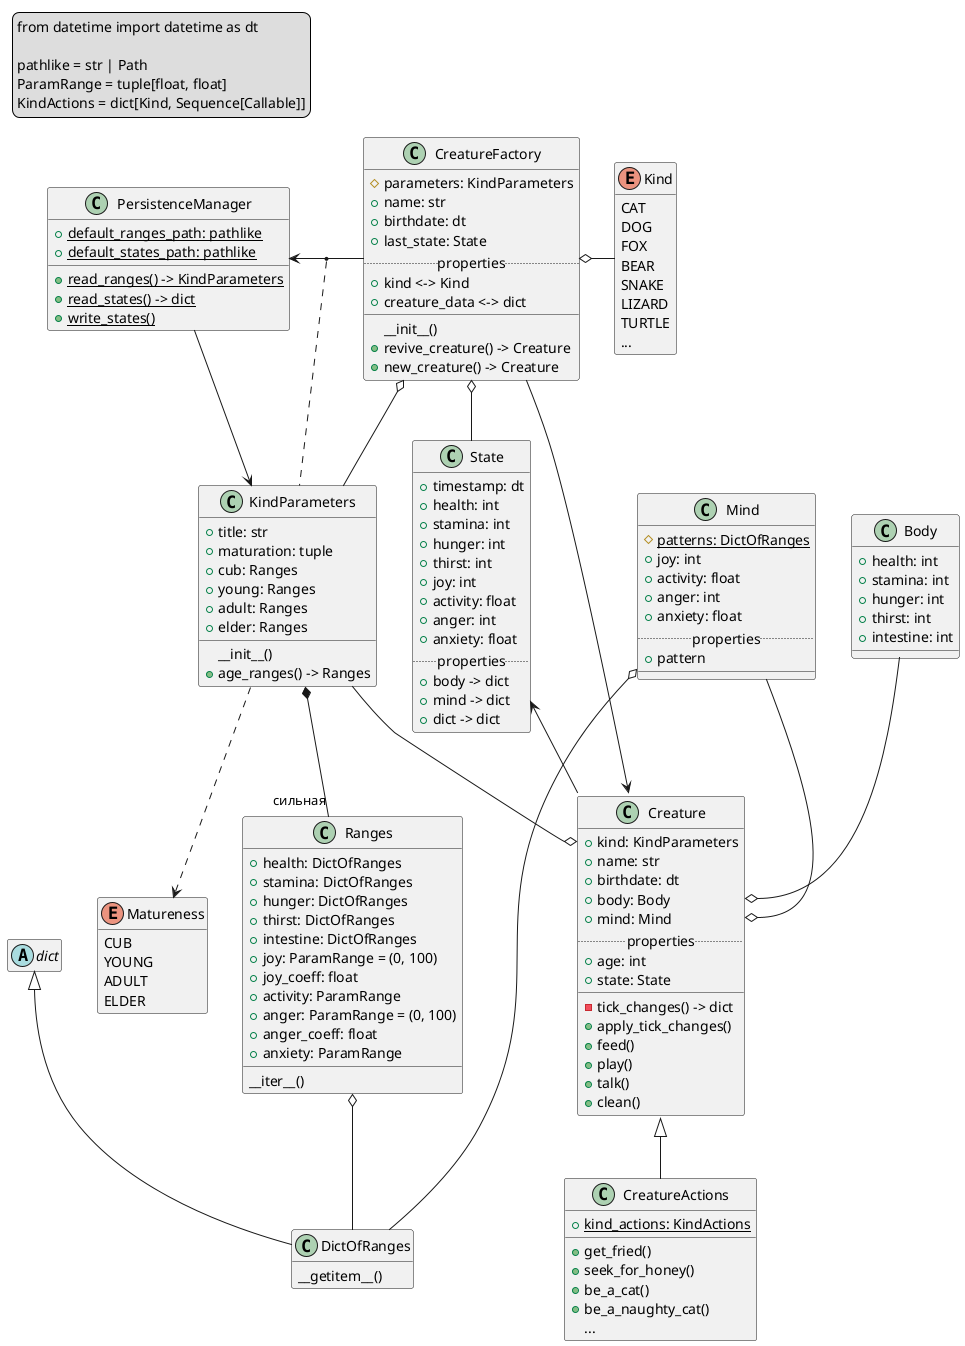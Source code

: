 @startuml

<style>
    legend {
        FontName Fira Mono
    }
    note {
        FontName Fira Mono
    }
</style>


legend top left
    from datetime import datetime as dt

    pathlike = str | Path
    ParamRange = tuple[float, float]
    KindActions = dict[Kind, Sequence[Callable]]
end legend


hide enum empty members
enum Matureness {
    CUB
    YOUNG
    ADULT
    ELDER
}
enum Kind {
    CAT
    DOG
    FOX
    BEAR
    SNAKE
    LIZARD
    TURTLE
    ...
}


hide abstract empty members
abstract class dict


together {
    class KindParameters {
        +title: str
        +maturation: tuple
        +cub: Ranges
        +young: Ranges
        +adult: Ranges
        +elder: Ranges
        __init__()
        +age_ranges() -> Ranges
    }
    class Creature {
        +kind: KindParameters
        +name: str
        +birthdate: dt
        +body: Body
        +mind: Mind
        ..properties..
        +age: int
        +state: State
        __
        -tick_changes() -> dict
        +apply_tick_changes()
        +feed()
        +play()
        +talk()
        +clean()
    }
}
'Matureness .down.> KindParameters
KindParameters .down.> Matureness
KindParameters *-- "сильная" Ranges
Creature <|-- CreatureActions
Creature::kind o-left- KindParameters
CreatureFactory o-- KindParameters
'(KindParameters, Ranges) . Matureness
'Matureness . (KindParameters, Ranges)
'KindParameters -right-o Creature::kind
'hide dummy
'KindParameters -down- dummy
'dummy - Matureness


class CreatureActions {
    +{static}kind_actions: KindActions
    +get_fried()
    +seek_for_honey()
    +be_a_cat()
    +be_a_naughty_cat()
    {method}...
}


'note as annotation
'    KindActions = dict[Kind, Sequence[Callable]]
'end note
'CreatureActions::kind_actions .. annotation


'class StatesCalculator {
'    +last: CreatureFactory
'    -revive_body() -> Body
'    -revive_mind() -> Mind
'    +revive_creature() -> Creature
'    {method}<i>?? новорождённое существо ??</i>
'}
'StatesCalculator::last o-- CreatureFactory
'StatesCalculator --> Creature
'StatesCalculator <.. KindParameters


class Body {
    +health: int
    +stamina: int
    +hunger: int
    +thirst: int
    +intestine: int
}
Body --o Creature::body


class Mind {
    #{static}patterns: DictOfRanges
    +joy: int
    +activity: float
    +anger: int
    +anxiety: float
    ..properties..
    +pattern
    __
'    +tick_changes(\n\tparameters: dict\n\t\t\t) -> dict
}
Mind --o Creature::mind
Mind o-- DictOfRanges
'DictOfRanges --o Mind::patterns


class State {
    +timestamp: dt
    +health: int
    +stamina: int
    +hunger: int
    +thirst: int
    +joy: int
    +activity: float
    +anger: int
    +anxiety: float
'    +pattern
    ..properties..
    +body -> dict
    +mind -> dict
    +dict -> dict
}
'Creature::state --> State
State <-- Creature


hide DictOfRanges empty fields
dict <|-- DictOfRanges
class DictOfRanges {
    __getitem__()
}


hide Ranges empty methods
class Ranges {
    +health: DictOfRanges
    +stamina: DictOfRanges
    +hunger: DictOfRanges
    +thirst: DictOfRanges
    +intestine: DictOfRanges
    +{field}joy: ParamRange = (0, 100)
    +joy_coeff: float
    +activity: ParamRange
    +{field}anger: ParamRange = (0, 100)
    +anger_coeff: float
    +anxiety: ParamRange
    __iter__()
}
Ranges o-- DictOfRanges


class CreatureFactory {
    #parameters: KindParameters
    +name: str
    +birthdate: dt
    +last_state: State
    ..properties..
    +kind <-> Kind
    +creature_data <-> dict
    __
    __init__()
'    __bool__()
'    -revive_body() -> Body
'    -revive_mind() -> Mind
    +revive_creature() -> Creature
'    -new_body() -> Body
'    -new_mind() -> Mind
    +new_creature() -> Creature
}
Kind -left-o CreatureFactory
CreatureFactory o-- State
CreatureFactory --> Creature


class PersistenceManager {
    +{static}default_ranges_path: pathlike
    +{static}default_states_path: pathlike
    +{static}read_ranges() -> KindParameters
    +{static}read_states() -> dict
    +{static}write_states()
}
PersistenceManager --> KindParameters

'PersistenceManager -right-> CreatureFactory
'(PersistenceManager, CreatureFactory) .. State

PersistenceManager <-right- CreatureFactory
(PersistenceManager, CreatureFactory) .. KindParameters


@enduml
